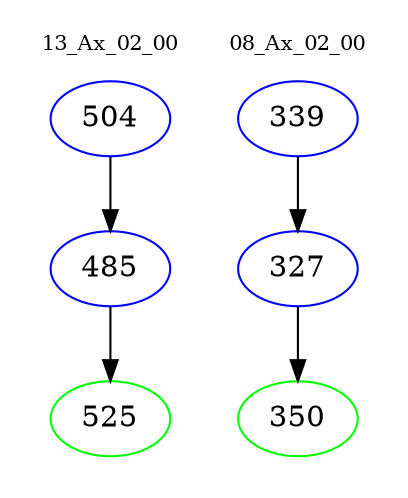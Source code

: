 digraph{
subgraph cluster_0 {
color = white
label = "13_Ax_02_00";
fontsize=10;
T0_504 [label="504", color="blue"]
T0_504 -> T0_485 [color="black"]
T0_485 [label="485", color="blue"]
T0_485 -> T0_525 [color="black"]
T0_525 [label="525", color="green"]
}
subgraph cluster_1 {
color = white
label = "08_Ax_02_00";
fontsize=10;
T1_339 [label="339", color="blue"]
T1_339 -> T1_327 [color="black"]
T1_327 [label="327", color="blue"]
T1_327 -> T1_350 [color="black"]
T1_350 [label="350", color="green"]
}
}
